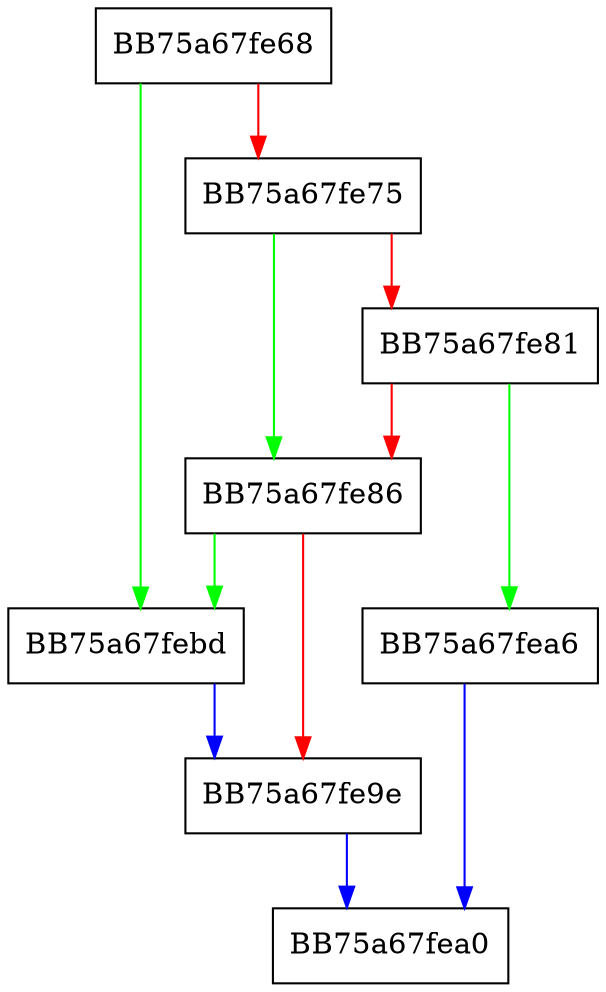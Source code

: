 digraph IsExpired {
  node [shape="box"];
  graph [splines=ortho];
  BB75a67fe68 -> BB75a67febd [color="green"];
  BB75a67fe68 -> BB75a67fe75 [color="red"];
  BB75a67fe75 -> BB75a67fe86 [color="green"];
  BB75a67fe75 -> BB75a67fe81 [color="red"];
  BB75a67fe81 -> BB75a67fea6 [color="green"];
  BB75a67fe81 -> BB75a67fe86 [color="red"];
  BB75a67fe86 -> BB75a67febd [color="green"];
  BB75a67fe86 -> BB75a67fe9e [color="red"];
  BB75a67fe9e -> BB75a67fea0 [color="blue"];
  BB75a67fea6 -> BB75a67fea0 [color="blue"];
  BB75a67febd -> BB75a67fe9e [color="blue"];
}